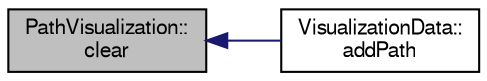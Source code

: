 digraph "PathVisualization::clear"
{
  edge [fontname="FreeSans",fontsize="10",labelfontname="FreeSans",labelfontsize="10"];
  node [fontname="FreeSans",fontsize="10",shape=record];
  rankdir="LR";
  Node1 [label="PathVisualization::\lclear",height=0.2,width=0.4,color="black", fillcolor="grey75", style="filled", fontcolor="black"];
  Node1 -> Node2 [dir="back",color="midnightblue",fontsize="10",style="solid",fontname="FreeSans"];
  Node2 [label="VisualizationData::\laddPath",height=0.2,width=0.4,color="black", fillcolor="white", style="filled",URL="$d3/d60/struct_visualization_data.html#aa141ab411fff0d98dc49d9c7ffd6ddef"];
}
